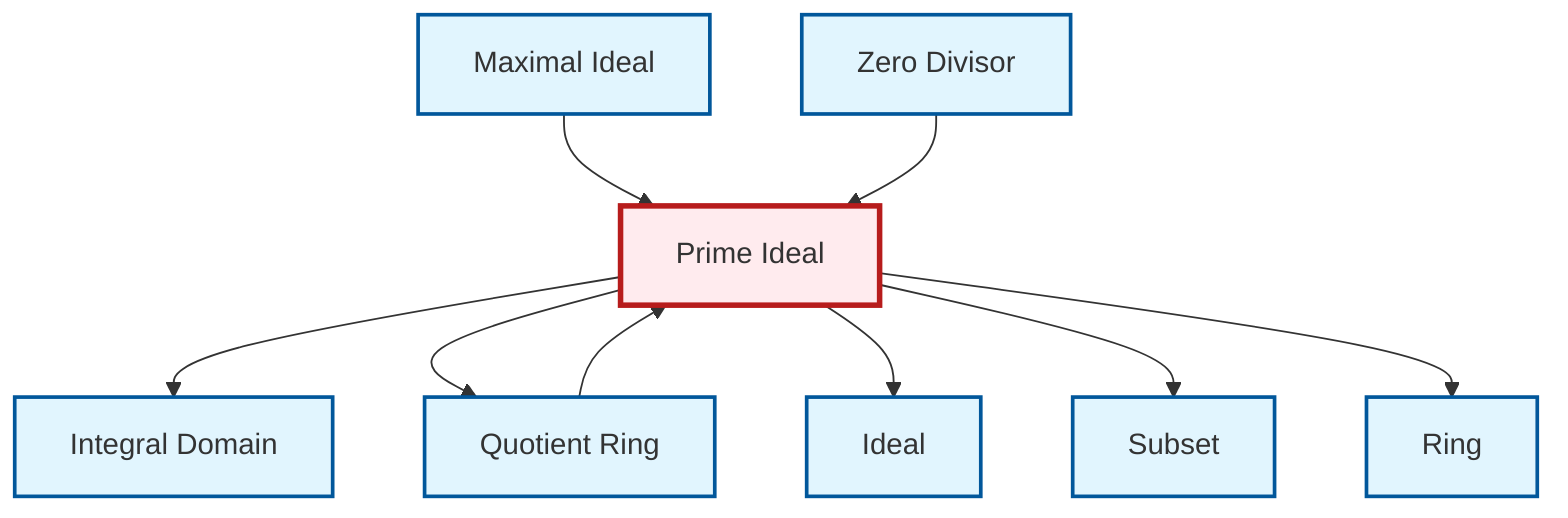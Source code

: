 graph TD
    classDef definition fill:#e1f5fe,stroke:#01579b,stroke-width:2px
    classDef theorem fill:#f3e5f5,stroke:#4a148c,stroke-width:2px
    classDef axiom fill:#fff3e0,stroke:#e65100,stroke-width:2px
    classDef example fill:#e8f5e9,stroke:#1b5e20,stroke-width:2px
    classDef current fill:#ffebee,stroke:#b71c1c,stroke-width:3px
    def-integral-domain["Integral Domain"]:::definition
    def-ideal["Ideal"]:::definition
    def-zero-divisor["Zero Divisor"]:::definition
    def-quotient-ring["Quotient Ring"]:::definition
    def-ring["Ring"]:::definition
    def-prime-ideal["Prime Ideal"]:::definition
    def-maximal-ideal["Maximal Ideal"]:::definition
    def-subset["Subset"]:::definition
    def-prime-ideal --> def-integral-domain
    def-prime-ideal --> def-quotient-ring
    def-quotient-ring --> def-prime-ideal
    def-prime-ideal --> def-ideal
    def-maximal-ideal --> def-prime-ideal
    def-prime-ideal --> def-subset
    def-prime-ideal --> def-ring
    def-zero-divisor --> def-prime-ideal
    class def-prime-ideal current
